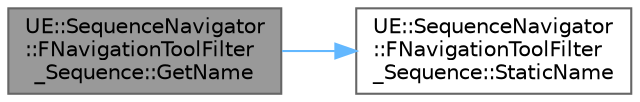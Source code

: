 digraph "UE::SequenceNavigator::FNavigationToolFilter_Sequence::GetName"
{
 // INTERACTIVE_SVG=YES
 // LATEX_PDF_SIZE
  bgcolor="transparent";
  edge [fontname=Helvetica,fontsize=10,labelfontname=Helvetica,labelfontsize=10];
  node [fontname=Helvetica,fontsize=10,shape=box,height=0.2,width=0.4];
  rankdir="LR";
  Node1 [id="Node000001",label="UE::SequenceNavigator\l::FNavigationToolFilter\l_Sequence::GetName",height=0.2,width=0.4,color="gray40", fillcolor="grey60", style="filled", fontcolor="black",tooltip=" "];
  Node1 -> Node2 [id="edge1_Node000001_Node000002",color="steelblue1",style="solid",tooltip=" "];
  Node2 [id="Node000002",label="UE::SequenceNavigator\l::FNavigationToolFilter\l_Sequence::StaticName",height=0.2,width=0.4,color="grey40", fillcolor="white", style="filled",URL="$d5/d9b/classUE_1_1SequenceNavigator_1_1FNavigationToolFilter__Sequence.html#aee40e81fd9091047ac221250b61843a9",tooltip=" "];
}
